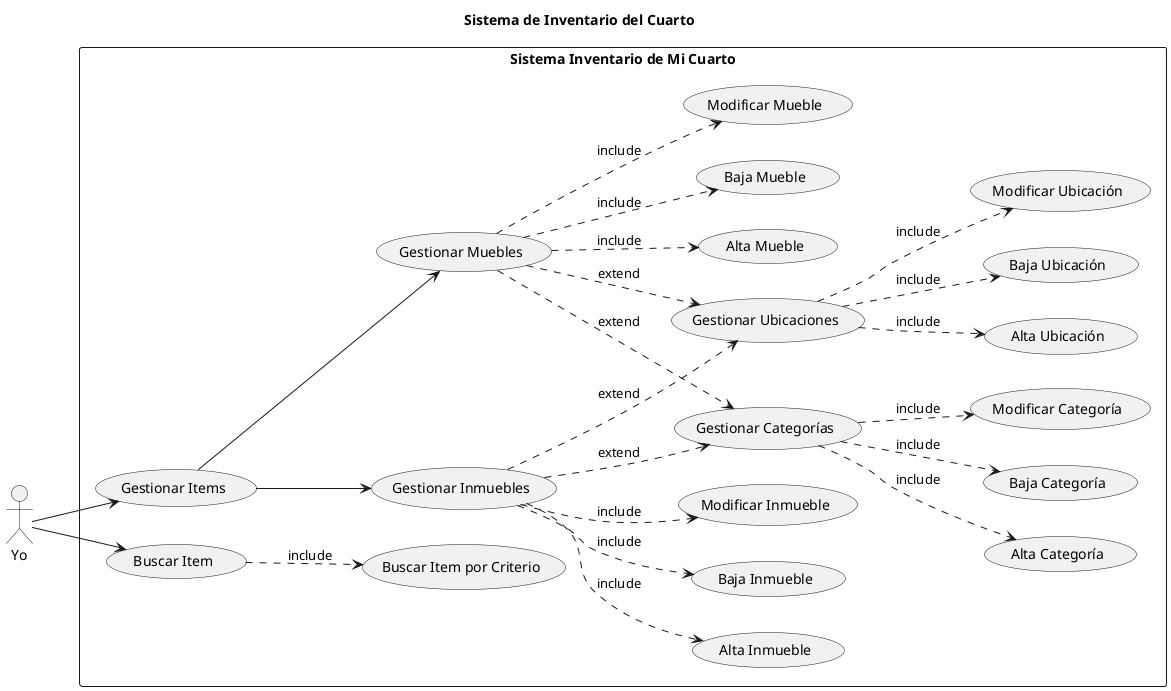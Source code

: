 @startuml cuarto
' view in vertical direction
left to right direction
title Sistema de Inventario del Cuarto

:Yo: as Admin

rectangle "Sistema Inventario de Mi Cuarto" {
    (Gestionar Items) as CU1
    (Gestionar Muebles) as CU2
    (Gestionar Inmuebles) as CU3
    ' (Buscar Item) as CU4
    (Gestionar Categorías) as CU5
    (Gestionar Ubicaciones) as CU6
    (Buscar Item) as CU7

    ' mueble
    (Alta Mueble) as CU2.1
    (Baja Mueble) as CU2.2
    (Modificar Mueble) as CU2.3

    ' inmueble
    (Alta Inmueble) as CU3.1
    (Baja Inmueble) as CU3.2
    (Modificar Inmueble) as CU3.3

    ' categorías
    (Alta Categoría) as CU5.1
    (Baja Categoría) as CU5.2
    (Modificar Categoría) as CU5.3

    ' ubicaciones
    (Alta Ubicación) as CU6.1
    (Baja Ubicación) as CU6.2
    (Modificar Ubicación) as CU6.3

    ' buscar item
    (Buscar Item por Criterio) as CU7.1

    CU2 .-> CU2.1 : include
    CU2 .-> CU2.2 : include
    CU2 .-> CU2.3 : include

    CU3 .-> CU3.1 : include
    CU3 .-> CU3.2 : include
    CU3 .-> CU3.3 : include

    CU5 .-> CU5.1 : include
    CU5 .-> CU5.2 : include
    CU5 .-> CU5.3 : include

    CU6 .-> CU6.1 : include
    CU6 .-> CU6.2 : include
    CU6 .-> CU6.3 : include

    CU7 .-> CU7.1 : include

    CU2 .-> CU5 : extend
    CU2 .-> CU6 : extend
    
    CU3 .-> CU5 : extend
    CU3 .-> CU6 : extend
}

CU1 --> CU2
CU1 --> CU3
' CU1 --> CU5
' CU1 --> CU6

Admin --> CU1
' Admin --> CU4
Admin --> CU7

@enduml
